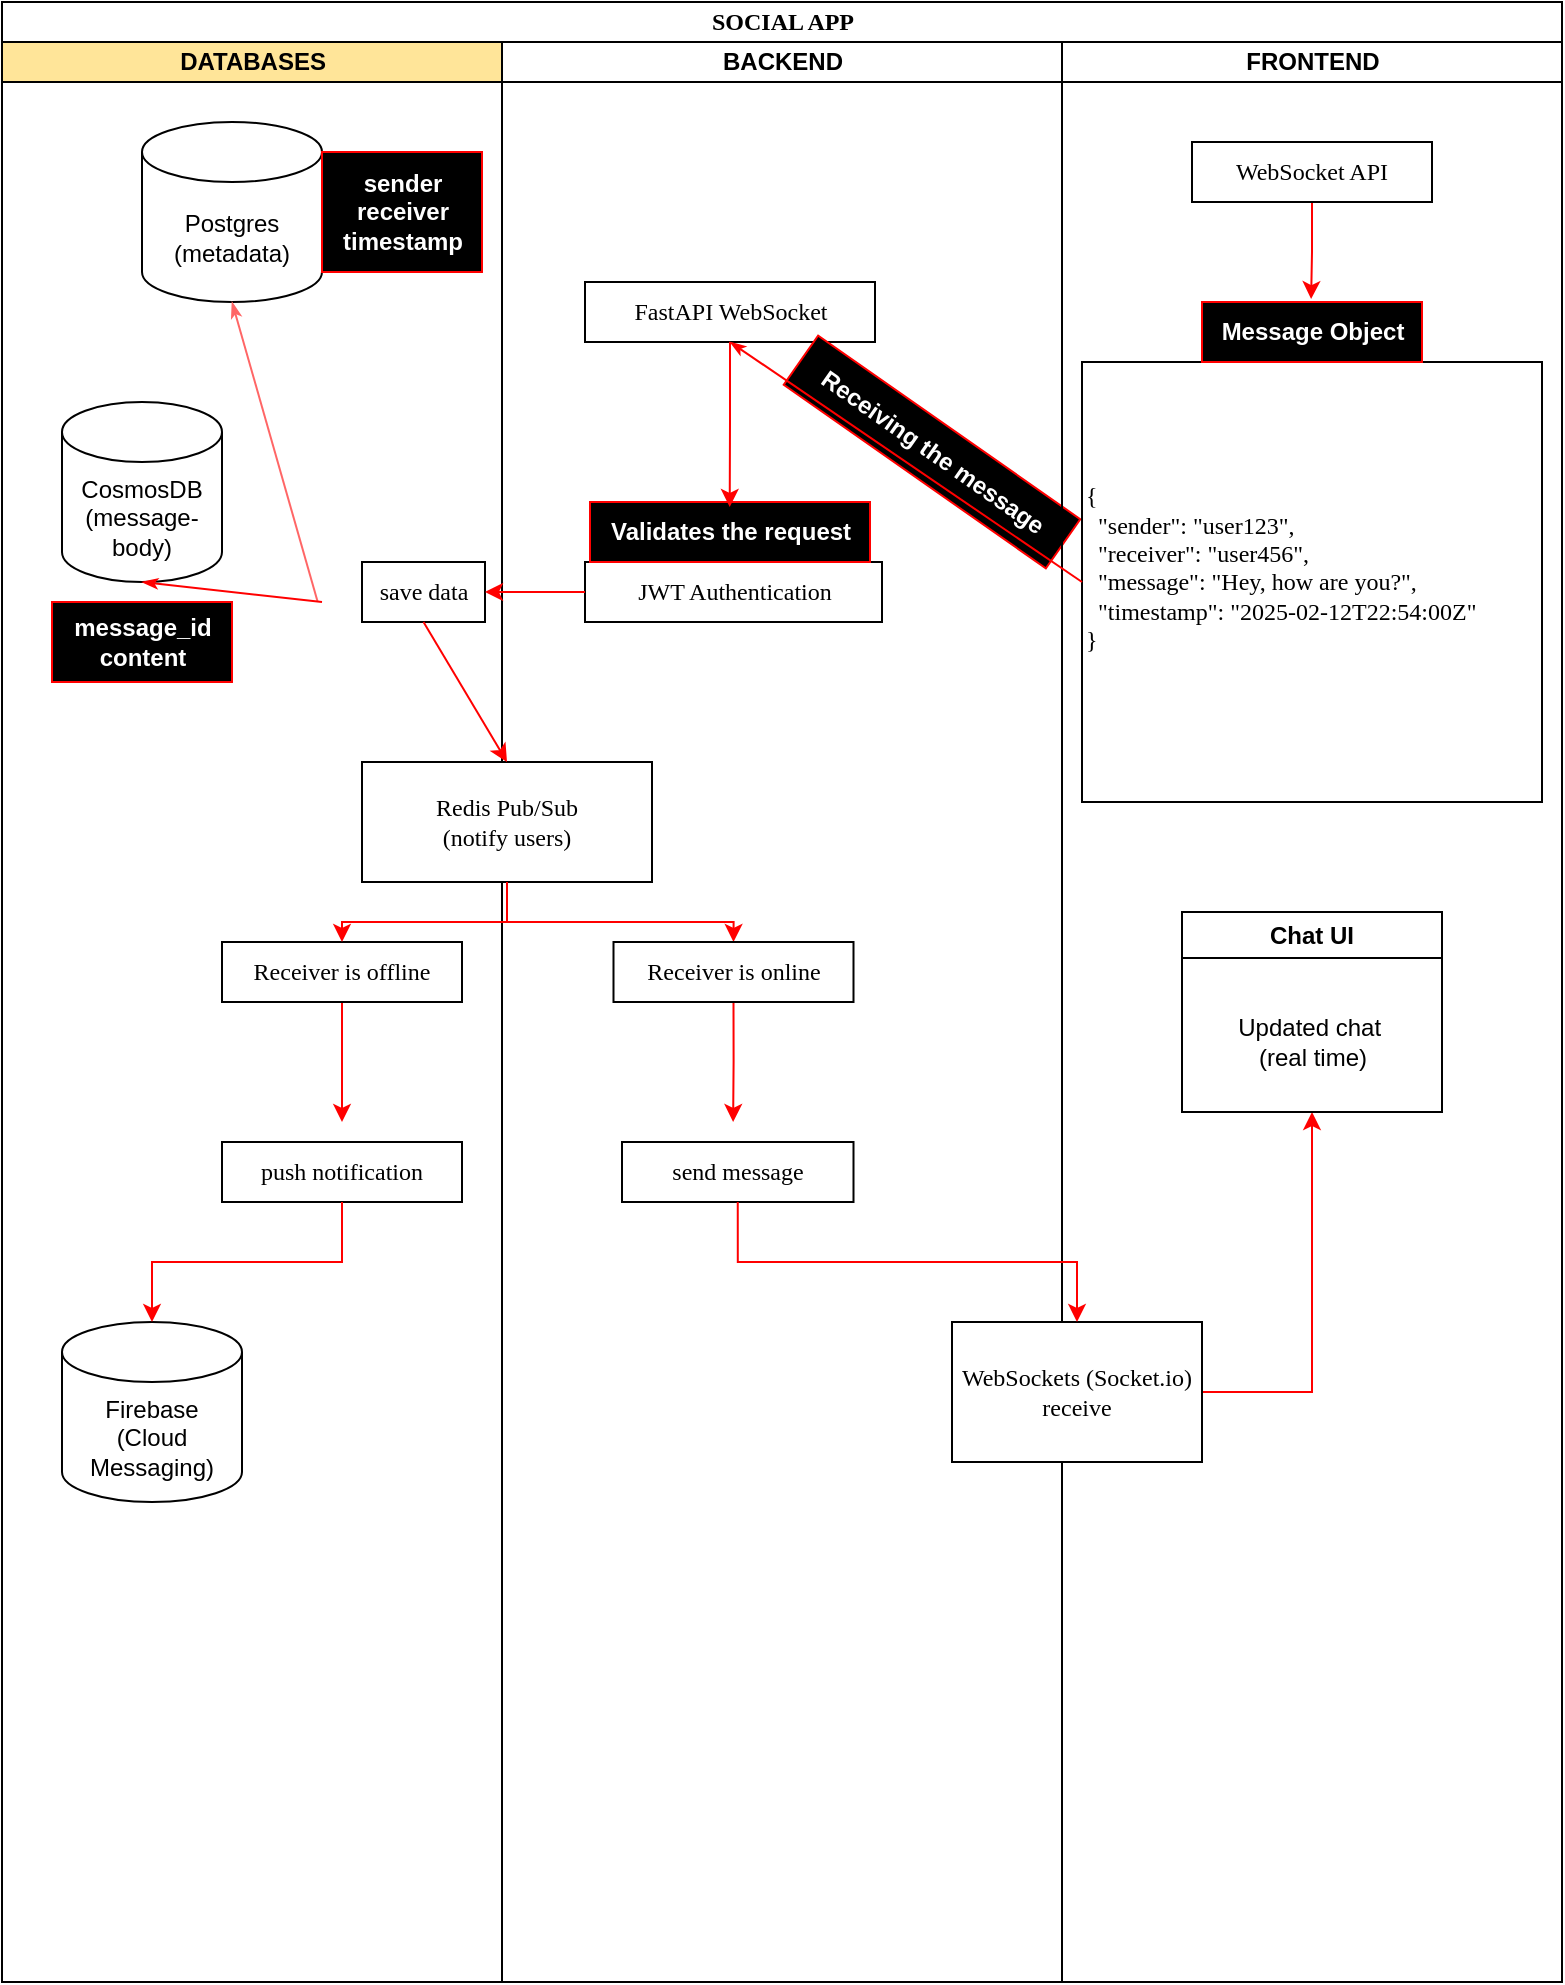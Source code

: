 <mxfile version="26.0.12">
  <diagram name="Page-1" id="0783ab3e-0a74-02c8-0abd-f7b4e66b4bec">
    <mxGraphModel dx="1720" dy="743" grid="1" gridSize="10" guides="1" tooltips="1" connect="1" arrows="1" fold="1" page="1" pageScale="1" pageWidth="850" pageHeight="1100" background="none" math="0" shadow="0">
      <root>
        <mxCell id="0" />
        <mxCell id="1" parent="0" />
        <mxCell id="1c1d494c118603dd-1" value="SOCIAL APP" style="swimlane;html=1;childLayout=stackLayout;startSize=20;rounded=0;shadow=0;comic=0;labelBackgroundColor=none;strokeWidth=1;fontFamily=Verdana;fontSize=12;align=center;" parent="1" vertex="1">
          <mxGeometry x="40" y="20" width="780" height="990" as="geometry" />
        </mxCell>
        <mxCell id="1c1d494c118603dd-2" value="DATABASES" style="swimlane;html=1;startSize=20;fillColor=light-dark(#FFE599,var(--ge-dark-color, #121212));" parent="1c1d494c118603dd-1" vertex="1">
          <mxGeometry y="20" width="250" height="970" as="geometry" />
        </mxCell>
        <mxCell id="9cDfr85fsHuK26jGcrTP-3" value="Postgres (metadata)" style="shape=cylinder3;whiteSpace=wrap;html=1;boundedLbl=1;backgroundOutline=1;size=15;" vertex="1" parent="1c1d494c118603dd-2">
          <mxGeometry x="70" y="40" width="90" height="90" as="geometry" />
        </mxCell>
        <mxCell id="9cDfr85fsHuK26jGcrTP-5" value="CosmosDB&lt;div&gt;(message-body)&lt;/div&gt;" style="shape=cylinder3;whiteSpace=wrap;html=1;boundedLbl=1;backgroundOutline=1;size=15;" vertex="1" parent="1c1d494c118603dd-2">
          <mxGeometry x="30" y="180" width="80" height="90" as="geometry" />
        </mxCell>
        <mxCell id="9cDfr85fsHuK26jGcrTP-33" style="edgeStyle=none;rounded=0;html=1;labelBackgroundColor=none;startArrow=none;startFill=0;startSize=5;endArrow=classicThin;endFill=1;endSize=5;jettySize=auto;orthogonalLoop=1;strokeWidth=1;fontFamily=Verdana;fontSize=12;entryX=0.5;entryY=1;entryDx=0;entryDy=0;exitX=-0.025;exitY=0.653;exitDx=0;exitDy=0;exitPerimeter=0;entryPerimeter=0;strokeColor=light-dark(#FF6666,#FFFFFF);" edge="1" parent="1c1d494c118603dd-2" target="9cDfr85fsHuK26jGcrTP-3">
          <mxGeometry relative="1" as="geometry">
            <mxPoint x="157.75" y="279.59" as="sourcePoint" />
            <mxPoint x="90" y="240" as="targetPoint" />
          </mxGeometry>
        </mxCell>
        <mxCell id="9cDfr85fsHuK26jGcrTP-37" value="save data" style="rounded=0;whiteSpace=wrap;html=1;shadow=0;comic=0;labelBackgroundColor=none;strokeWidth=1;fontFamily=Verdana;fontSize=12;align=center;arcSize=50;" vertex="1" parent="1c1d494c118603dd-2">
          <mxGeometry x="180" y="260" width="61.5" height="30" as="geometry" />
        </mxCell>
        <mxCell id="9cDfr85fsHuK26jGcrTP-43" value="Firebase&lt;div&gt;(Cloud Messaging)&lt;/div&gt;" style="shape=cylinder3;whiteSpace=wrap;html=1;boundedLbl=1;backgroundOutline=1;size=15;" vertex="1" parent="1c1d494c118603dd-2">
          <mxGeometry x="30" y="640" width="90" height="90" as="geometry" />
        </mxCell>
        <mxCell id="9cDfr85fsHuK26jGcrTP-45" style="edgeStyle=orthogonalEdgeStyle;rounded=0;orthogonalLoop=1;jettySize=auto;html=1;exitX=0.5;exitY=1;exitDx=0;exitDy=0;strokeColor=light-dark(#FF0000,#FFFFFF);" edge="1" parent="1c1d494c118603dd-2" source="9cDfr85fsHuK26jGcrTP-44">
          <mxGeometry relative="1" as="geometry">
            <mxPoint x="170" y="540" as="targetPoint" />
          </mxGeometry>
        </mxCell>
        <mxCell id="9cDfr85fsHuK26jGcrTP-44" value="&lt;div&gt;Receiver is offline&lt;/div&gt;" style="rounded=0;whiteSpace=wrap;html=1;shadow=0;comic=0;labelBackgroundColor=none;strokeWidth=1;fontFamily=Verdana;fontSize=12;align=center;arcSize=50;" vertex="1" parent="1c1d494c118603dd-2">
          <mxGeometry x="110" y="450" width="120" height="30" as="geometry" />
        </mxCell>
        <mxCell id="9cDfr85fsHuK26jGcrTP-46" value="&lt;div&gt;push notification&lt;/div&gt;" style="rounded=0;whiteSpace=wrap;html=1;shadow=0;comic=0;labelBackgroundColor=none;strokeWidth=1;fontFamily=Verdana;fontSize=12;align=center;arcSize=50;" vertex="1" parent="1c1d494c118603dd-2">
          <mxGeometry x="110" y="550" width="120" height="30" as="geometry" />
        </mxCell>
        <mxCell id="9cDfr85fsHuK26jGcrTP-47" style="edgeStyle=orthogonalEdgeStyle;rounded=0;orthogonalLoop=1;jettySize=auto;html=1;exitX=0.5;exitY=1;exitDx=0;exitDy=0;entryX=0.5;entryY=0;entryDx=0;entryDy=0;entryPerimeter=0;strokeColor=light-dark(#FF0000,#FFFFFF);" edge="1" parent="1c1d494c118603dd-2" source="9cDfr85fsHuK26jGcrTP-46" target="9cDfr85fsHuK26jGcrTP-43">
          <mxGeometry relative="1" as="geometry" />
        </mxCell>
        <mxCell id="9cDfr85fsHuK26jGcrTP-61" value="&lt;b&gt;&lt;font style=&quot;color: rgb(255, 255, 255);&quot;&gt;message_id&lt;/font&gt;&lt;/b&gt;&lt;div&gt;&lt;b&gt;&lt;font style=&quot;color: rgb(255, 255, 255);&quot;&gt;content&lt;/font&gt;&lt;/b&gt;&lt;/div&gt;" style="text;html=1;align=center;verticalAlign=middle;resizable=0;points=[];autosize=1;strokeColor=#FF0000;fillColor=#000000;" vertex="1" parent="1c1d494c118603dd-2">
          <mxGeometry x="25" y="280" width="90" height="40" as="geometry" />
        </mxCell>
        <mxCell id="9cDfr85fsHuK26jGcrTP-62" value="&lt;b&gt;&lt;font style=&quot;color: rgb(255, 255, 255);&quot;&gt;sender&lt;/font&gt;&lt;/b&gt;&lt;div&gt;&lt;b&gt;&lt;font style=&quot;color: rgb(255, 255, 255);&quot;&gt;receiver&lt;/font&gt;&lt;/b&gt;&lt;/div&gt;&lt;div&gt;&lt;b&gt;&lt;font style=&quot;color: rgb(255, 255, 255);&quot;&gt;timestamp&lt;/font&gt;&lt;/b&gt;&lt;/div&gt;" style="text;html=1;align=center;verticalAlign=middle;resizable=0;points=[];autosize=1;strokeColor=#FF0000;fillColor=#000000;" vertex="1" parent="1c1d494c118603dd-2">
          <mxGeometry x="160" y="55" width="80" height="60" as="geometry" />
        </mxCell>
        <mxCell id="1c1d494c118603dd-3" value="BACKEND" style="swimlane;html=1;startSize=20;" parent="1c1d494c118603dd-1" vertex="1">
          <mxGeometry x="250" y="20" width="280" height="970" as="geometry" />
        </mxCell>
        <mxCell id="9cDfr85fsHuK26jGcrTP-2" value="FastAPI WebSocket" style="rounded=0;whiteSpace=wrap;html=1;shadow=0;comic=0;labelBackgroundColor=none;strokeWidth=1;fontFamily=Verdana;fontSize=12;align=center;arcSize=50;" vertex="1" parent="1c1d494c118603dd-3">
          <mxGeometry x="41.5" y="120" width="145" height="30" as="geometry" />
        </mxCell>
        <mxCell id="9cDfr85fsHuK26jGcrTP-18" value="&lt;b&gt;&lt;font style=&quot;color: rgb(255, 255, 255);&quot;&gt;Receiving the message&lt;/font&gt;&lt;/b&gt;" style="text;html=1;align=center;verticalAlign=middle;resizable=0;points=[];autosize=1;strokeColor=#FF0000;fillColor=#000000;rotation=35;" vertex="1" parent="1c1d494c118603dd-3">
          <mxGeometry x="135" y="190" width="160" height="30" as="geometry" />
        </mxCell>
        <mxCell id="9cDfr85fsHuK26jGcrTP-20" value="JWT Authentication" style="rounded=0;whiteSpace=wrap;html=1;shadow=0;comic=0;labelBackgroundColor=none;strokeWidth=1;fontFamily=Verdana;fontSize=12;align=center;arcSize=50;" vertex="1" parent="1c1d494c118603dd-3">
          <mxGeometry x="41.5" y="260" width="148.5" height="30" as="geometry" />
        </mxCell>
        <mxCell id="9cDfr85fsHuK26jGcrTP-21" value="&lt;b&gt;&lt;font style=&quot;color: rgb(255, 255, 255);&quot;&gt;Validates the request&lt;/font&gt;&lt;/b&gt;" style="text;html=1;align=center;verticalAlign=middle;resizable=0;points=[];autosize=1;strokeColor=#FF0000;fillColor=#000000;" vertex="1" parent="1c1d494c118603dd-3">
          <mxGeometry x="44" y="230" width="140" height="30" as="geometry" />
        </mxCell>
        <mxCell id="9cDfr85fsHuK26jGcrTP-24" style="edgeStyle=orthogonalEdgeStyle;rounded=0;orthogonalLoop=1;jettySize=auto;html=1;entryX=0.499;entryY=0.083;entryDx=0;entryDy=0;entryPerimeter=0;strokeColor=light-dark(#FF0000,#FFFFFF);" edge="1" parent="1c1d494c118603dd-3" source="9cDfr85fsHuK26jGcrTP-2" target="9cDfr85fsHuK26jGcrTP-21">
          <mxGeometry relative="1" as="geometry" />
        </mxCell>
        <mxCell id="9cDfr85fsHuK26jGcrTP-60" style="edgeStyle=orthogonalEdgeStyle;rounded=0;orthogonalLoop=1;jettySize=auto;html=1;exitX=0.5;exitY=1;exitDx=0;exitDy=0;entryX=0.5;entryY=0;entryDx=0;entryDy=0;strokeColor=light-dark(#FF0000,#FFFFFF);" edge="1" parent="1c1d494c118603dd-3" source="9cDfr85fsHuK26jGcrTP-31" target="9cDfr85fsHuK26jGcrTP-49">
          <mxGeometry relative="1" as="geometry">
            <Array as="points">
              <mxPoint x="2" y="440" />
              <mxPoint x="116" y="440" />
            </Array>
          </mxGeometry>
        </mxCell>
        <mxCell id="9cDfr85fsHuK26jGcrTP-31" value="Redis Pub/Sub&lt;div&gt;(notify users)&lt;/div&gt;" style="rounded=0;whiteSpace=wrap;html=1;shadow=0;comic=0;labelBackgroundColor=none;strokeWidth=1;fontFamily=Verdana;fontSize=12;align=center;arcSize=50;" vertex="1" parent="1c1d494c118603dd-3">
          <mxGeometry x="-70" y="360" width="145" height="60" as="geometry" />
        </mxCell>
        <mxCell id="9cDfr85fsHuK26jGcrTP-58" style="edgeStyle=orthogonalEdgeStyle;rounded=0;orthogonalLoop=1;jettySize=auto;html=1;exitX=0.5;exitY=1;exitDx=0;exitDy=0;strokeColor=light-dark(#FF0000,#FFFFFF);" edge="1" parent="1c1d494c118603dd-3" source="9cDfr85fsHuK26jGcrTP-49">
          <mxGeometry relative="1" as="geometry">
            <mxPoint x="115.568" y="540" as="targetPoint" />
          </mxGeometry>
        </mxCell>
        <mxCell id="9cDfr85fsHuK26jGcrTP-49" value="&lt;div&gt;Receiver is online&lt;/div&gt;" style="rounded=0;whiteSpace=wrap;html=1;shadow=0;comic=0;labelBackgroundColor=none;strokeWidth=1;fontFamily=Verdana;fontSize=12;align=center;arcSize=50;" vertex="1" parent="1c1d494c118603dd-3">
          <mxGeometry x="55.75" y="450" width="120" height="30" as="geometry" />
        </mxCell>
        <mxCell id="9cDfr85fsHuK26jGcrTP-50" value="&lt;div&gt;send message&lt;/div&gt;" style="rounded=0;whiteSpace=wrap;html=1;shadow=0;comic=0;labelBackgroundColor=none;strokeWidth=1;fontFamily=Verdana;fontSize=12;align=center;arcSize=50;" vertex="1" parent="1c1d494c118603dd-3">
          <mxGeometry x="60" y="550" width="115.75" height="30" as="geometry" />
        </mxCell>
        <mxCell id="1c1d494c118603dd-4" value="FRONTEND" style="swimlane;html=1;startSize=20;" parent="1c1d494c118603dd-1" vertex="1">
          <mxGeometry x="530" y="20" width="250" height="970" as="geometry" />
        </mxCell>
        <mxCell id="9cDfr85fsHuK26jGcrTP-11" style="edgeStyle=orthogonalEdgeStyle;rounded=0;orthogonalLoop=1;jettySize=auto;html=1;entryX=0.496;entryY=-0.048;entryDx=0;entryDy=0;entryPerimeter=0;strokeColor=light-dark(#FF0000,#FFFFFF);" edge="1" parent="1c1d494c118603dd-4" source="9cDfr85fsHuK26jGcrTP-1" target="9cDfr85fsHuK26jGcrTP-12">
          <mxGeometry relative="1" as="geometry">
            <mxPoint x="125" y="110" as="targetPoint" />
          </mxGeometry>
        </mxCell>
        <mxCell id="9cDfr85fsHuK26jGcrTP-1" value="WebSocket API" style="rounded=0;whiteSpace=wrap;html=1;shadow=0;comic=0;labelBackgroundColor=none;strokeWidth=1;fontFamily=Verdana;fontSize=12;align=center;arcSize=50;" vertex="1" parent="1c1d494c118603dd-4">
          <mxGeometry x="65" y="50" width="120" height="30" as="geometry" />
        </mxCell>
        <mxCell id="9cDfr85fsHuK26jGcrTP-8" value="&lt;div style=&quot;&quot;&gt;&lt;span style=&quot;background-color: transparent; color: light-dark(rgb(0, 0, 0), rgb(255, 255, 255));&quot;&gt;{&lt;/span&gt;&lt;/div&gt;&lt;div&gt;&lt;div style=&quot;&quot;&gt;&amp;nbsp; &quot;sender&quot;: &quot;user123&quot;,&lt;/div&gt;&lt;div style=&quot;&quot;&gt;&amp;nbsp; &quot;receiver&quot;: &quot;user456&quot;,&lt;/div&gt;&lt;div style=&quot;&quot;&gt;&amp;nbsp; &quot;message&quot;: &quot;Hey, how are you?&quot;,&lt;/div&gt;&lt;div style=&quot;&quot;&gt;&amp;nbsp; &quot;timestamp&quot;: &quot;2025-02-12T22:54:00Z&quot;&lt;/div&gt;&lt;div style=&quot;&quot;&gt;}&lt;/div&gt;&lt;/div&gt;&lt;div style=&quot;&quot;&gt;&lt;br&gt;&lt;/div&gt;" style="rounded=0;whiteSpace=wrap;html=1;shadow=0;comic=0;labelBackgroundColor=none;strokeWidth=1;fontFamily=Verdana;fontSize=12;align=left;arcSize=50;" vertex="1" parent="1c1d494c118603dd-4">
          <mxGeometry x="10" y="160" width="230" height="220" as="geometry" />
        </mxCell>
        <mxCell id="9cDfr85fsHuK26jGcrTP-12" value="&lt;b&gt;&lt;font style=&quot;color: rgb(255, 255, 255);&quot;&gt;Message Object&lt;/font&gt;&lt;/b&gt;" style="text;html=1;align=center;verticalAlign=middle;resizable=0;points=[];autosize=1;strokeColor=#FF0000;fillColor=#000000;" vertex="1" parent="1c1d494c118603dd-4">
          <mxGeometry x="70" y="130" width="110" height="30" as="geometry" />
        </mxCell>
        <mxCell id="9cDfr85fsHuK26jGcrTP-59" style="edgeStyle=orthogonalEdgeStyle;rounded=0;orthogonalLoop=1;jettySize=auto;html=1;exitX=1;exitY=0.5;exitDx=0;exitDy=0;entryX=0.5;entryY=1;entryDx=0;entryDy=0;strokeColor=light-dark(#FF0000,#FFFFFF);" edge="1" parent="1c1d494c118603dd-4" source="9cDfr85fsHuK26jGcrTP-52" target="9cDfr85fsHuK26jGcrTP-54">
          <mxGeometry relative="1" as="geometry" />
        </mxCell>
        <mxCell id="9cDfr85fsHuK26jGcrTP-52" value="&lt;div&gt;WebSockets (Socket.io)&lt;/div&gt;&lt;div&gt;receive&lt;/div&gt;" style="rounded=0;whiteSpace=wrap;html=1;shadow=0;comic=0;labelBackgroundColor=none;strokeWidth=1;fontFamily=Verdana;fontSize=12;align=center;arcSize=50;" vertex="1" parent="1c1d494c118603dd-4">
          <mxGeometry x="-55" y="640" width="125" height="70" as="geometry" />
        </mxCell>
        <mxCell id="9cDfr85fsHuK26jGcrTP-54" value="Chat UI" style="swimlane;whiteSpace=wrap;html=1;" vertex="1" parent="1c1d494c118603dd-4">
          <mxGeometry x="60" y="435" width="130" height="100" as="geometry" />
        </mxCell>
        <mxCell id="9cDfr85fsHuK26jGcrTP-56" value="Updated chat&amp;nbsp;&lt;div&gt;(real time)&lt;/div&gt;" style="text;html=1;align=center;verticalAlign=middle;resizable=0;points=[];autosize=1;strokeColor=none;fillColor=none;" vertex="1" parent="9cDfr85fsHuK26jGcrTP-54">
          <mxGeometry x="15" y="45" width="100" height="40" as="geometry" />
        </mxCell>
        <mxCell id="1c1d494c118603dd-40" style="edgeStyle=none;rounded=0;html=1;labelBackgroundColor=none;startArrow=none;startFill=0;startSize=5;endArrow=classicThin;endFill=1;endSize=5;jettySize=auto;orthogonalLoop=1;strokeWidth=1;fontFamily=Verdana;fontSize=12;entryX=0.5;entryY=1;entryDx=0;entryDy=0;exitX=0;exitY=0.5;exitDx=0;exitDy=0;strokeColor=light-dark(#FF0000,#FFFFFF);" parent="1c1d494c118603dd-1" source="9cDfr85fsHuK26jGcrTP-8" target="9cDfr85fsHuK26jGcrTP-2" edge="1">
          <mxGeometry relative="1" as="geometry">
            <mxPoint x="364" y="470" as="sourcePoint" />
            <mxPoint x="465" y="395" as="targetPoint" />
          </mxGeometry>
        </mxCell>
        <mxCell id="9cDfr85fsHuK26jGcrTP-25" style="edgeStyle=orthogonalEdgeStyle;rounded=0;orthogonalLoop=1;jettySize=auto;html=1;exitX=0;exitY=0.5;exitDx=0;exitDy=0;entryX=1;entryY=0.5;entryDx=0;entryDy=0;strokeColor=light-dark(#FF0000,#FFFFFF);" edge="1" parent="1c1d494c118603dd-1" source="9cDfr85fsHuK26jGcrTP-20" target="9cDfr85fsHuK26jGcrTP-37">
          <mxGeometry relative="1" as="geometry">
            <mxPoint x="280" y="295" as="targetPoint" />
          </mxGeometry>
        </mxCell>
        <mxCell id="9cDfr85fsHuK26jGcrTP-42" value="" style="edgeStyle=none;orthogonalLoop=1;jettySize=auto;html=1;rounded=0;exitX=0.5;exitY=1;exitDx=0;exitDy=0;entryX=0.5;entryY=0;entryDx=0;entryDy=0;strokeColor=light-dark(#FF0000,#FFFFFF);" edge="1" parent="1c1d494c118603dd-1" source="9cDfr85fsHuK26jGcrTP-37" target="9cDfr85fsHuK26jGcrTP-31">
          <mxGeometry width="100" relative="1" as="geometry">
            <mxPoint x="340" y="520" as="sourcePoint" />
            <mxPoint x="440" y="520" as="targetPoint" />
            <Array as="points" />
          </mxGeometry>
        </mxCell>
        <mxCell id="9cDfr85fsHuK26jGcrTP-48" style="edgeStyle=orthogonalEdgeStyle;rounded=0;orthogonalLoop=1;jettySize=auto;html=1;exitX=0.5;exitY=1;exitDx=0;exitDy=0;entryX=0.5;entryY=0;entryDx=0;entryDy=0;strokeColor=light-dark(#FF0000,#FFFFFF);" edge="1" parent="1c1d494c118603dd-1" source="9cDfr85fsHuK26jGcrTP-31" target="9cDfr85fsHuK26jGcrTP-44">
          <mxGeometry relative="1" as="geometry" />
        </mxCell>
        <mxCell id="9cDfr85fsHuK26jGcrTP-53" style="edgeStyle=orthogonalEdgeStyle;rounded=0;orthogonalLoop=1;jettySize=auto;html=1;exitX=0.5;exitY=1;exitDx=0;exitDy=0;entryX=0.5;entryY=0;entryDx=0;entryDy=0;strokeColor=light-dark(#FF0000,#FFFFFF);" edge="1" parent="1c1d494c118603dd-1" source="9cDfr85fsHuK26jGcrTP-50" target="9cDfr85fsHuK26jGcrTP-52">
          <mxGeometry relative="1" as="geometry" />
        </mxCell>
        <mxCell id="9cDfr85fsHuK26jGcrTP-34" style="edgeStyle=none;rounded=0;html=1;labelBackgroundColor=none;startArrow=none;startFill=0;startSize=5;endArrow=classicThin;endFill=1;endSize=5;jettySize=auto;orthogonalLoop=1;strokeWidth=1;fontFamily=Verdana;fontSize=12;entryX=0.5;entryY=1;entryDx=0;entryDy=0;entryPerimeter=0;strokeColor=light-dark(#FF0000,#FFFFFF);" edge="1" parent="1" target="9cDfr85fsHuK26jGcrTP-5">
          <mxGeometry relative="1" as="geometry">
            <mxPoint x="200" y="320" as="sourcePoint" />
            <mxPoint x="140" y="290" as="targetPoint" />
          </mxGeometry>
        </mxCell>
      </root>
    </mxGraphModel>
  </diagram>
</mxfile>
